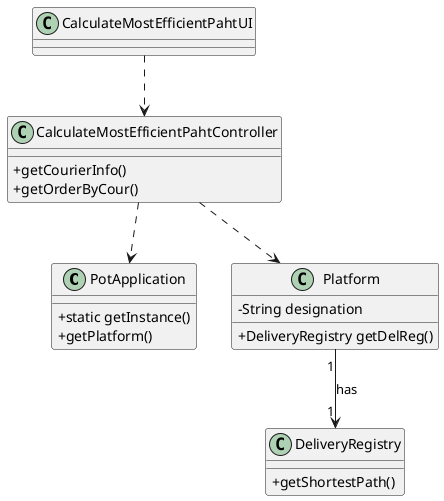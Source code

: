 @startuml
skinparam classAttributeIconSize 0

class PotApplication
{
  +static getInstance()
  +getPlatform()
}

class CalculateMostEfficientPahtUI{

}

class CalculateMostEfficientPahtController{
+getCourierInfo()
+getOrderByCour()
}

class Platform {
  -String designation
  +DeliveryRegistry getDelReg()
}
class DeliveryRegistry{
+getShortestPath()
}



CalculateMostEfficientPahtUI ..> CalculateMostEfficientPahtController
CalculateMostEfficientPahtController ..> Platform
CalculateMostEfficientPahtController ..> PotApplication
Platform "1" --> "1" DeliveryRegistry : has
@enduml